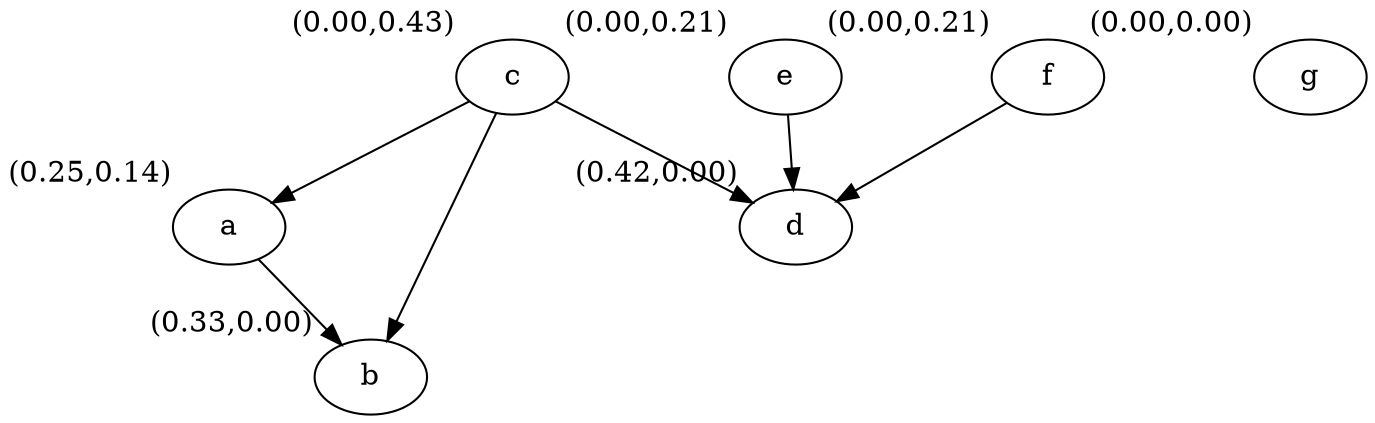 digraph g {
graph [nodesep=1];
a [xlabel="(0.25,0.14)"]
c [xlabel="(0.00,0.43)"]
b [xlabel="(0.33,0.00)"]
e [xlabel="(0.00,0.21)"]
d [xlabel="(0.42,0.00)"]
g [xlabel="(0.00,0.00)"]
f [xlabel="(0.00,0.21)"]
a-> b;
b;
c-> a;
c-> b;
c-> d;
d;
e-> d;
f-> d;
g;
}
